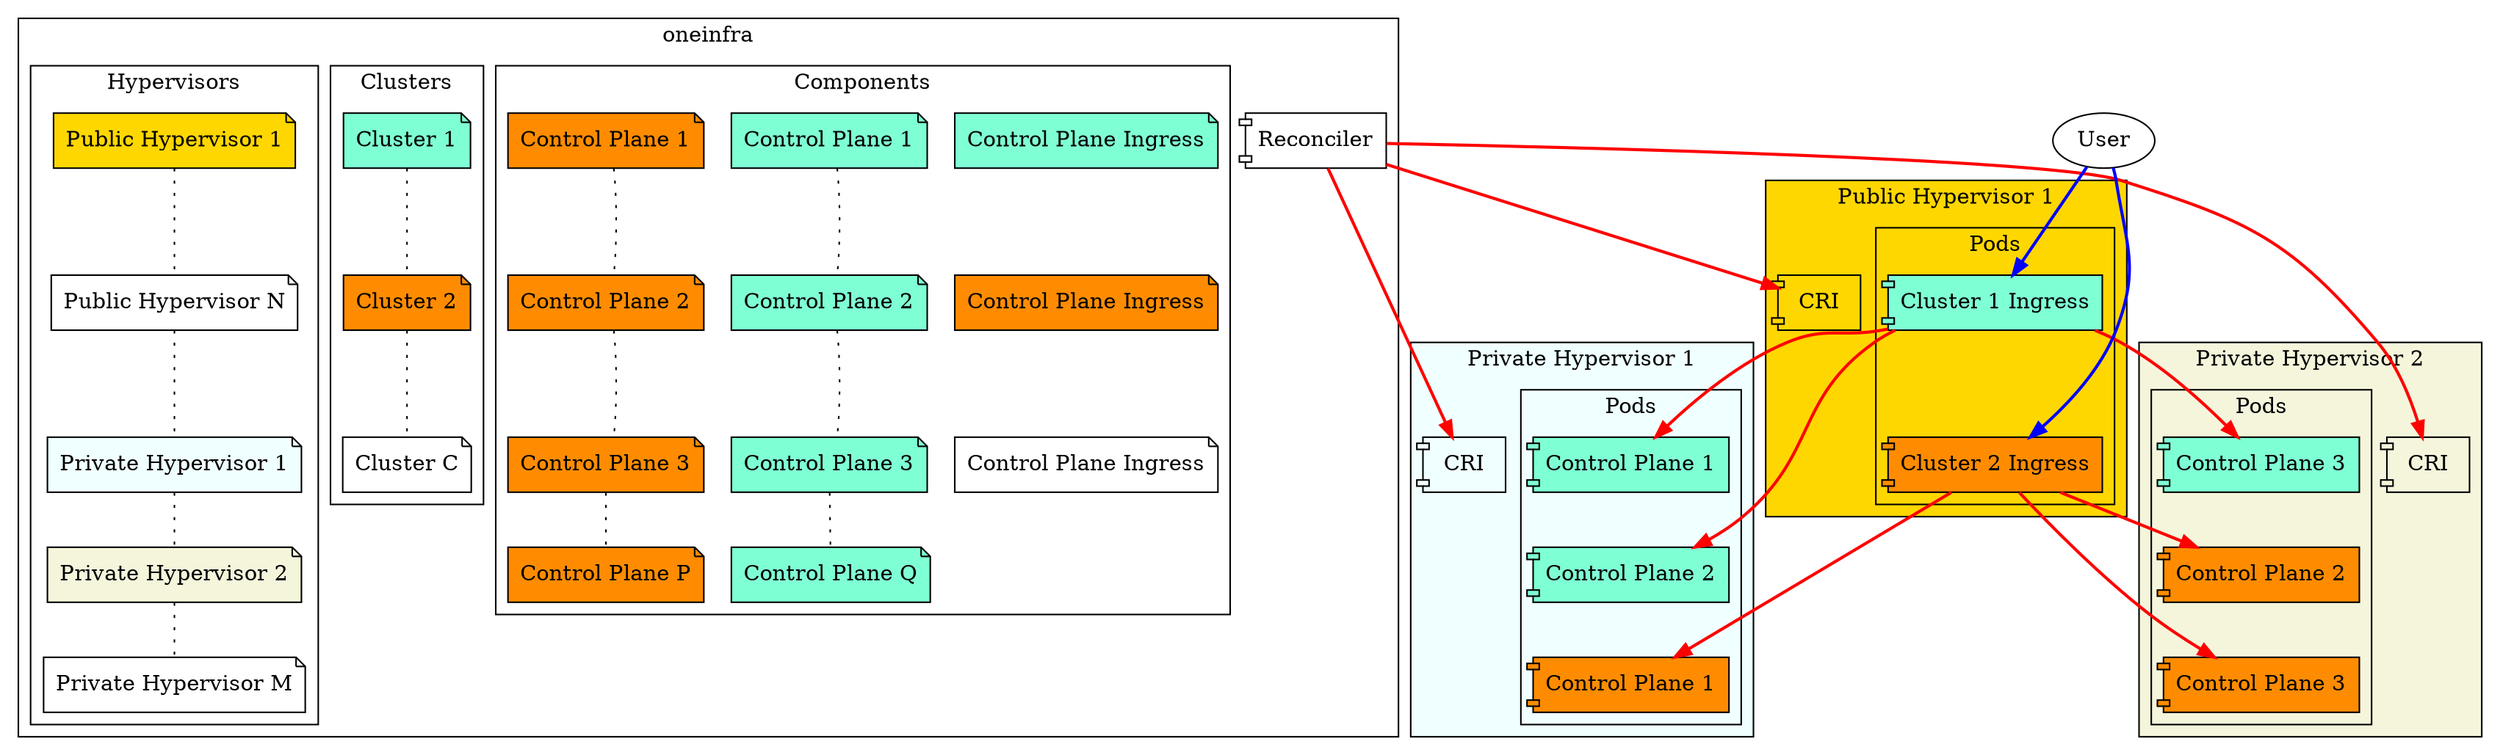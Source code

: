 digraph D {
        node[shape=record];
        subgraph cluster_OneInfra {
                 node[shape=note];
                 label = "oneinfra";
                 subgraph cluster_Components_Def {
                          label = "Components";
                          ClusterN_ControlPlaneIngress[label="Control Plane Ingress"];
                          Cluster2_ControlPlaneIngress[label="Control Plane Ingress",fillcolor=darkorange,style=filled];
                          Cluster1_ControlPlaneIngress[label="Control Plane Ingress",fillcolor=aquamarine,style=filled];
                          Cluster1_ControlPlaneIngress -> Cluster2_ControlPlaneIngress -> ClusterN_ControlPlaneIngress[style=invis];
                          Cluster1_ControlPlane1[label="Control Plane 1",fillcolor=aquamarine,style=filled];
                          Cluster1_ControlPlane2[label="Control Plane 2",fillcolor=aquamarine,style=filled];
                          Cluster1_ControlPlane3[label="Control Plane 3",fillcolor=aquamarine,style=filled];
                          Cluster1_ControlPlaneN[label="Control Plane Q",fillcolor=aquamarine,style=filled];
                          Cluster2_ControlPlane1[label="Control Plane 1",fillcolor=darkorange,style=filled];
                          Cluster2_ControlPlane2[label="Control Plane 2",fillcolor=darkorange,style=filled];
                          Cluster2_ControlPlane3[label="Control Plane 3",fillcolor=darkorange,style=filled];
                          Cluster2_ControlPlaneN[label="Control Plane P",fillcolor=darkorange,style=filled];
                          Cluster1_ControlPlane1 -> Cluster1_ControlPlane2 -> Cluster1_ControlPlane3[style=invis];
                          Cluster1_ControlPlane1 -> Cluster1_ControlPlane2 -> Cluster1_ControlPlane3 -> Cluster1_ControlPlaneN[style=dotted,arrowhead=none];
                          Cluster2_ControlPlane1 -> Cluster2_ControlPlane2 -> Cluster2_ControlPlane3[style=invis];
                          Cluster2_ControlPlane1 -> Cluster2_ControlPlane2 -> Cluster2_ControlPlane3 -> Cluster2_ControlPlaneN[style=dotted,arrowhead=none];
                 }
                 subgraph cluster_Clusters_Def {
                          label = "Clusters";
                          Cluster1_Def[label="Cluster 1",fillcolor=aquamarine,style=filled];
                          Cluster2_Def[label="Cluster 2",fillcolor=darkorange,style=filled];
                          ClusterN_Def[label="Cluster C"];
                          Cluster1_Def -> Cluster2_Def -> ClusterN_Def[style=dotted,arrowhead=none];
                 }
                 subgraph cluster_Hypervisors_Def {
                          label = "Hypervisors";
                          PublicHV1_Def[label="Public Hypervisor 1",fillcolor=gold,style=filled];
                          PublicHVN_Def[label="Public Hypervisor N"];
                          PrivateHV1_Def[label="Private Hypervisor 1",fillcolor=azure,style=filled];
                          PrivateHV2_Def[label="Private Hypervisor 2",fillcolor=beige,style=filled];
                          PrivateHVN_Def[label="Private Hypervisor M"];
                          PublicHV1_Def -> PublicHVN_Def -> PrivateHV1_Def -> PrivateHV2_Def -> PrivateHVN_Def[style=dotted,arrowhead=none];
                 }
                 Reconciler[shape=component];
        }
        subgraph cluster_PublicHV1 {
                 label = "Public Hypervisor 1";
                 fillcolor=gold;
                 style=filled;
                 node[shape=component];
                 PublicHV1_CRI[label="CRI"];
                 subgraph cluster_PublicHV1_Pods {
                          label = "Pods";
                          Cluster1_Ingress[label="Cluster 1 Ingress",fillcolor=aquamarine,style=filled];
                          Cluster2_Ingress[label="Cluster 2 Ingress",fillcolor=darkorange,style=filled];
                          Cluster1_Ingress -> Cluster2_Ingress[style=invis];
                 }
                 Reconciler -> PublicHV1_CRI[color=red,penwidth=2];
        }
        subgraph cluster_PrivateHV1 {
                 label = "Private Hypervisor 1";
                 fillcolor=azure;
                 style=filled;
                 node[shape=component];
                 PrivateHV1_CRI[label="CRI"];
                 subgraph cluster_PrivateHV1_Pods {
                          label = "Pods";
                          Cluster1_CP1[label="Control Plane 1",fillcolor=aquamarine,style=filled];
                          Cluster1_CP2[label="Control Plane 2",fillcolor=aquamarine,style=filled];
                          Cluster2_CP1[label="Control Plane 1",fillcolor=darkorange,style=filled];
                          Cluster1_CP1 -> Cluster1_CP2 -> Cluster2_CP1[style=invis];
                 }
                 Reconciler -> PrivateHV1_CRI[color=red,penwidth=2];
        }
        subgraph cluster_PrivateHV2 {
                 label = "Private Hypervisor 2";
                 fillcolor=beige;
                 style=filled;
                 node[shape=component];
                 PrivateHV2_CRI[label="CRI"];
                 subgraph cluster_PrivateHV2_Pods {
                          label = "Pods";
                          Cluster1_CP3[label="Control Plane 3",fillcolor=aquamarine,style=filled];
                          Cluster2_CP2[label="Control Plane 2",fillcolor=darkorange,style=filled];
                          Cluster2_CP3[label="Control Plane 3",fillcolor=darkorange,style=filled];
                          Cluster1_CP3 -> Cluster2_CP2 -> Cluster2_CP3[style=invis];
                 }
                 Reconciler -> PrivateHV2_CRI[color=red,penwidth=2];
        }
        Cluster1_Ingress -> Cluster1_CP1[color=red,penwidth=2];
        Cluster1_Ingress -> Cluster1_CP2[color=red,penwidth=2];
        Cluster1_Ingress -> Cluster1_CP3[color=red,penwidth=2];
        Cluster2_Ingress -> Cluster2_CP1[color=red,penwidth=2];
        Cluster2_Ingress -> Cluster2_CP2[color=red,penwidth=2];
        Cluster2_Ingress -> Cluster2_CP3[color=red,penwidth=2];
        User[shape=oval];
        User -> Cluster1_Ingress[color=blue,penwidth=2];
        User -> Cluster2_Ingress[color=blue,penwidth=2];
}
